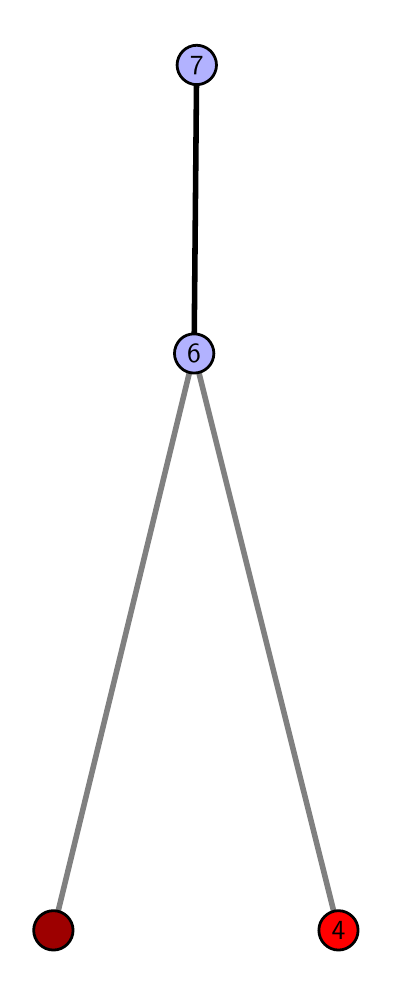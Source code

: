 \begingroup%
\makeatletter%
\begin{pgfpicture}%
\pgfpathrectangle{\pgfpointorigin}{\pgfqpoint{1.698in}{4.7in}}%
\pgfusepath{use as bounding box, clip}%
\begin{pgfscope}%
\pgfsetbuttcap%
\pgfsetmiterjoin%
\definecolor{currentfill}{rgb}{1.0,1.0,1.0}%
\pgfsetfillcolor{currentfill}%
\pgfsetlinewidth{0.0pt}%
\definecolor{currentstroke}{rgb}{1.0,1.0,1.0}%
\pgfsetstrokecolor{currentstroke}%
\pgfsetdash{}{0pt}%
\pgfpathmoveto{\pgfqpoint{0.0in}{0.0in}}%
\pgfpathlineto{\pgfqpoint{1.698in}{0.0in}}%
\pgfpathlineto{\pgfqpoint{1.698in}{4.7in}}%
\pgfpathlineto{\pgfqpoint{0.0in}{4.7in}}%
\pgfpathlineto{\pgfqpoint{0.0in}{0.0in}}%
\pgfpathclose%
\pgfusepath{fill}%
\end{pgfscope}%
\begin{pgfscope}%
\pgfsetbuttcap%
\pgfsetmiterjoin%
\definecolor{currentfill}{rgb}{1.0,1.0,1.0}%
\pgfsetfillcolor{currentfill}%
\pgfsetlinewidth{0.0pt}%
\definecolor{currentstroke}{rgb}{0.0,0.0,0.0}%
\pgfsetstrokecolor{currentstroke}%
\pgfsetstrokeopacity{0.0}%
\pgfsetdash{}{0pt}%
\pgfpathmoveto{\pgfqpoint{0.1in}{0.1in}}%
\pgfpathlineto{\pgfqpoint{1.583in}{0.1in}}%
\pgfpathlineto{\pgfqpoint{1.583in}{4.6in}}%
\pgfpathlineto{\pgfqpoint{0.1in}{4.6in}}%
\pgfpathlineto{\pgfqpoint{0.1in}{0.1in}}%
\pgfpathclose%
\pgfusepath{fill}%
\end{pgfscope}%
\begin{pgfscope}%
\pgfpathrectangle{\pgfqpoint{0.1in}{0.1in}}{\pgfqpoint{1.483in}{4.5in}}%
\pgfusepath{clip}%
\pgfsetrectcap%
\pgfsetroundjoin%
\pgfsetlinewidth{2.007pt}%
\definecolor{currentstroke}{rgb}{0.5,0.5,0.5}%
\pgfsetstrokecolor{currentstroke}%
\pgfsetdash{}{0pt}%
\pgfpathmoveto{\pgfqpoint{1.554in}{0.187in}}%
\pgfpathlineto{\pgfqpoint{0.832in}{3.071in}}%
\pgfusepath{stroke}%
\end{pgfscope}%
\begin{pgfscope}%
\pgfpathrectangle{\pgfqpoint{0.1in}{0.1in}}{\pgfqpoint{1.483in}{4.5in}}%
\pgfusepath{clip}%
\pgfsetrectcap%
\pgfsetroundjoin%
\pgfsetlinewidth{2.007pt}%
\definecolor{currentstroke}{rgb}{0.5,0.5,0.5}%
\pgfsetstrokecolor{currentstroke}%
\pgfsetdash{}{0pt}%
\pgfpathmoveto{\pgfqpoint{0.129in}{0.187in}}%
\pgfpathlineto{\pgfqpoint{0.832in}{3.071in}}%
\pgfusepath{stroke}%
\end{pgfscope}%
\begin{pgfscope}%
\pgfpathrectangle{\pgfqpoint{0.1in}{0.1in}}{\pgfqpoint{1.483in}{4.5in}}%
\pgfusepath{clip}%
\pgfsetrectcap%
\pgfsetroundjoin%
\pgfsetlinewidth{2.007pt}%
\definecolor{currentstroke}{rgb}{0.0,0.0,0.0}%
\pgfsetstrokecolor{currentstroke}%
\pgfsetdash{}{0pt}%
\pgfpathmoveto{\pgfqpoint{0.832in}{3.071in}}%
\pgfpathlineto{\pgfqpoint{0.845in}{4.513in}}%
\pgfusepath{stroke}%
\end{pgfscope}%
\begin{pgfscope}%
\pgfsetbuttcap%
\pgfsetroundjoin%
\definecolor{currentfill}{rgb}{0.7,0.7,1.0}%
\pgfsetfillcolor{currentfill}%
\pgfsetlinewidth{1.004pt}%
\definecolor{currentstroke}{rgb}{0.0,0.0,0.0}%
\pgfsetstrokecolor{currentstroke}%
\pgfsetdash{}{0pt}%
\pgfpathmoveto{\pgfqpoint{0.832in}{2.973in}}%
\pgfpathcurveto{\pgfqpoint{0.858in}{2.973in}}{\pgfqpoint{0.883in}{2.983in}}{\pgfqpoint{0.902in}{3.002in}}%
\pgfpathcurveto{\pgfqpoint{0.92in}{3.02in}}{\pgfqpoint{0.931in}{3.045in}}{\pgfqpoint{0.931in}{3.071in}}%
\pgfpathcurveto{\pgfqpoint{0.931in}{3.097in}}{\pgfqpoint{0.92in}{3.122in}}{\pgfqpoint{0.902in}{3.141in}}%
\pgfpathcurveto{\pgfqpoint{0.883in}{3.159in}}{\pgfqpoint{0.858in}{3.169in}}{\pgfqpoint{0.832in}{3.169in}}%
\pgfpathcurveto{\pgfqpoint{0.806in}{3.169in}}{\pgfqpoint{0.781in}{3.159in}}{\pgfqpoint{0.763in}{3.141in}}%
\pgfpathcurveto{\pgfqpoint{0.745in}{3.122in}}{\pgfqpoint{0.734in}{3.097in}}{\pgfqpoint{0.734in}{3.071in}}%
\pgfpathcurveto{\pgfqpoint{0.734in}{3.045in}}{\pgfqpoint{0.745in}{3.02in}}{\pgfqpoint{0.763in}{3.002in}}%
\pgfpathcurveto{\pgfqpoint{0.781in}{2.983in}}{\pgfqpoint{0.806in}{2.973in}}{\pgfqpoint{0.832in}{2.973in}}%
\pgfpathlineto{\pgfqpoint{0.832in}{2.973in}}%
\pgfpathclose%
\pgfusepath{stroke,fill}%
\end{pgfscope}%
\begin{pgfscope}%
\pgfsetbuttcap%
\pgfsetroundjoin%
\definecolor{currentfill}{rgb}{0.7,0.7,1.0}%
\pgfsetfillcolor{currentfill}%
\pgfsetlinewidth{1.004pt}%
\definecolor{currentstroke}{rgb}{0.0,0.0,0.0}%
\pgfsetstrokecolor{currentstroke}%
\pgfsetdash{}{0pt}%
\pgfpathmoveto{\pgfqpoint{0.845in}{4.415in}}%
\pgfpathcurveto{\pgfqpoint{0.871in}{4.415in}}{\pgfqpoint{0.896in}{4.426in}}{\pgfqpoint{0.915in}{4.444in}}%
\pgfpathcurveto{\pgfqpoint{0.933in}{4.462in}}{\pgfqpoint{0.944in}{4.487in}}{\pgfqpoint{0.944in}{4.513in}}%
\pgfpathcurveto{\pgfqpoint{0.944in}{4.54in}}{\pgfqpoint{0.933in}{4.564in}}{\pgfqpoint{0.915in}{4.583in}}%
\pgfpathcurveto{\pgfqpoint{0.896in}{4.601in}}{\pgfqpoint{0.871in}{4.612in}}{\pgfqpoint{0.845in}{4.612in}}%
\pgfpathcurveto{\pgfqpoint{0.819in}{4.612in}}{\pgfqpoint{0.794in}{4.601in}}{\pgfqpoint{0.776in}{4.583in}}%
\pgfpathcurveto{\pgfqpoint{0.758in}{4.564in}}{\pgfqpoint{0.747in}{4.54in}}{\pgfqpoint{0.747in}{4.513in}}%
\pgfpathcurveto{\pgfqpoint{0.747in}{4.487in}}{\pgfqpoint{0.758in}{4.462in}}{\pgfqpoint{0.776in}{4.444in}}%
\pgfpathcurveto{\pgfqpoint{0.794in}{4.426in}}{\pgfqpoint{0.819in}{4.415in}}{\pgfqpoint{0.845in}{4.415in}}%
\pgfpathlineto{\pgfqpoint{0.845in}{4.415in}}%
\pgfpathclose%
\pgfusepath{stroke,fill}%
\end{pgfscope}%
\begin{pgfscope}%
\pgfsetbuttcap%
\pgfsetroundjoin%
\definecolor{currentfill}{rgb}{0.614,0.0,0.0}%
\pgfsetfillcolor{currentfill}%
\pgfsetlinewidth{1.004pt}%
\definecolor{currentstroke}{rgb}{0.0,0.0,0.0}%
\pgfsetstrokecolor{currentstroke}%
\pgfsetdash{}{0pt}%
\pgfpathmoveto{\pgfqpoint{0.129in}{0.088in}}%
\pgfpathcurveto{\pgfqpoint{0.155in}{0.088in}}{\pgfqpoint{0.18in}{0.099in}}{\pgfqpoint{0.198in}{0.117in}}%
\pgfpathcurveto{\pgfqpoint{0.216in}{0.136in}}{\pgfqpoint{0.227in}{0.16in}}{\pgfqpoint{0.227in}{0.187in}}%
\pgfpathcurveto{\pgfqpoint{0.227in}{0.213in}}{\pgfqpoint{0.216in}{0.238in}}{\pgfqpoint{0.198in}{0.256in}}%
\pgfpathcurveto{\pgfqpoint{0.18in}{0.274in}}{\pgfqpoint{0.155in}{0.285in}}{\pgfqpoint{0.129in}{0.285in}}%
\pgfpathcurveto{\pgfqpoint{0.102in}{0.285in}}{\pgfqpoint{0.077in}{0.274in}}{\pgfqpoint{0.059in}{0.256in}}%
\pgfpathcurveto{\pgfqpoint{0.041in}{0.238in}}{\pgfqpoint{0.03in}{0.213in}}{\pgfqpoint{0.03in}{0.187in}}%
\pgfpathcurveto{\pgfqpoint{0.03in}{0.16in}}{\pgfqpoint{0.041in}{0.136in}}{\pgfqpoint{0.059in}{0.117in}}%
\pgfpathcurveto{\pgfqpoint{0.077in}{0.099in}}{\pgfqpoint{0.102in}{0.088in}}{\pgfqpoint{0.129in}{0.088in}}%
\pgfpathlineto{\pgfqpoint{0.129in}{0.088in}}%
\pgfpathclose%
\pgfusepath{stroke,fill}%
\end{pgfscope}%
\begin{pgfscope}%
\pgfsetbuttcap%
\pgfsetroundjoin%
\definecolor{currentfill}{rgb}{1.0,0.0,0.0}%
\pgfsetfillcolor{currentfill}%
\pgfsetlinewidth{1.004pt}%
\definecolor{currentstroke}{rgb}{0.0,0.0,0.0}%
\pgfsetstrokecolor{currentstroke}%
\pgfsetdash{}{0pt}%
\pgfpathmoveto{\pgfqpoint{1.554in}{0.088in}}%
\pgfpathcurveto{\pgfqpoint{1.58in}{0.088in}}{\pgfqpoint{1.605in}{0.099in}}{\pgfqpoint{1.623in}{0.117in}}%
\pgfpathcurveto{\pgfqpoint{1.642in}{0.136in}}{\pgfqpoint{1.652in}{0.16in}}{\pgfqpoint{1.652in}{0.187in}}%
\pgfpathcurveto{\pgfqpoint{1.652in}{0.213in}}{\pgfqpoint{1.642in}{0.238in}}{\pgfqpoint{1.623in}{0.256in}}%
\pgfpathcurveto{\pgfqpoint{1.605in}{0.274in}}{\pgfqpoint{1.58in}{0.285in}}{\pgfqpoint{1.554in}{0.285in}}%
\pgfpathcurveto{\pgfqpoint{1.528in}{0.285in}}{\pgfqpoint{1.503in}{0.274in}}{\pgfqpoint{1.485in}{0.256in}}%
\pgfpathcurveto{\pgfqpoint{1.466in}{0.238in}}{\pgfqpoint{1.456in}{0.213in}}{\pgfqpoint{1.456in}{0.187in}}%
\pgfpathcurveto{\pgfqpoint{1.456in}{0.16in}}{\pgfqpoint{1.466in}{0.136in}}{\pgfqpoint{1.485in}{0.117in}}%
\pgfpathcurveto{\pgfqpoint{1.503in}{0.099in}}{\pgfqpoint{1.528in}{0.088in}}{\pgfqpoint{1.554in}{0.088in}}%
\pgfpathlineto{\pgfqpoint{1.554in}{0.088in}}%
\pgfpathclose%
\pgfusepath{stroke,fill}%
\end{pgfscope}%
\begin{pgfscope}%
\definecolor{textcolor}{rgb}{0.0,0.0,0.0}%
\pgfsetstrokecolor{textcolor}%
\pgfsetfillcolor{textcolor}%
\pgftext[x=1.554in,y=0.187in,,]{\color{textcolor}\sffamily\fontsize{10.0}{12.0}\selectfont 4}%
\end{pgfscope}%
\begin{pgfscope}%
\definecolor{textcolor}{rgb}{0.0,0.0,0.0}%
\pgfsetstrokecolor{textcolor}%
\pgfsetfillcolor{textcolor}%
\pgftext[x=0.832in,y=3.071in,,]{\color{textcolor}\sffamily\fontsize{10.0}{12.0}\selectfont 6}%
\end{pgfscope}%
\begin{pgfscope}%
\definecolor{textcolor}{rgb}{0.0,0.0,0.0}%
\pgfsetstrokecolor{textcolor}%
\pgfsetfillcolor{textcolor}%
\pgftext[x=0.845in,y=4.513in,,]{\color{textcolor}\sffamily\fontsize{10.0}{12.0}\selectfont 7}%
\end{pgfscope}%
\end{pgfpicture}%
\makeatother%
\endgroup%
